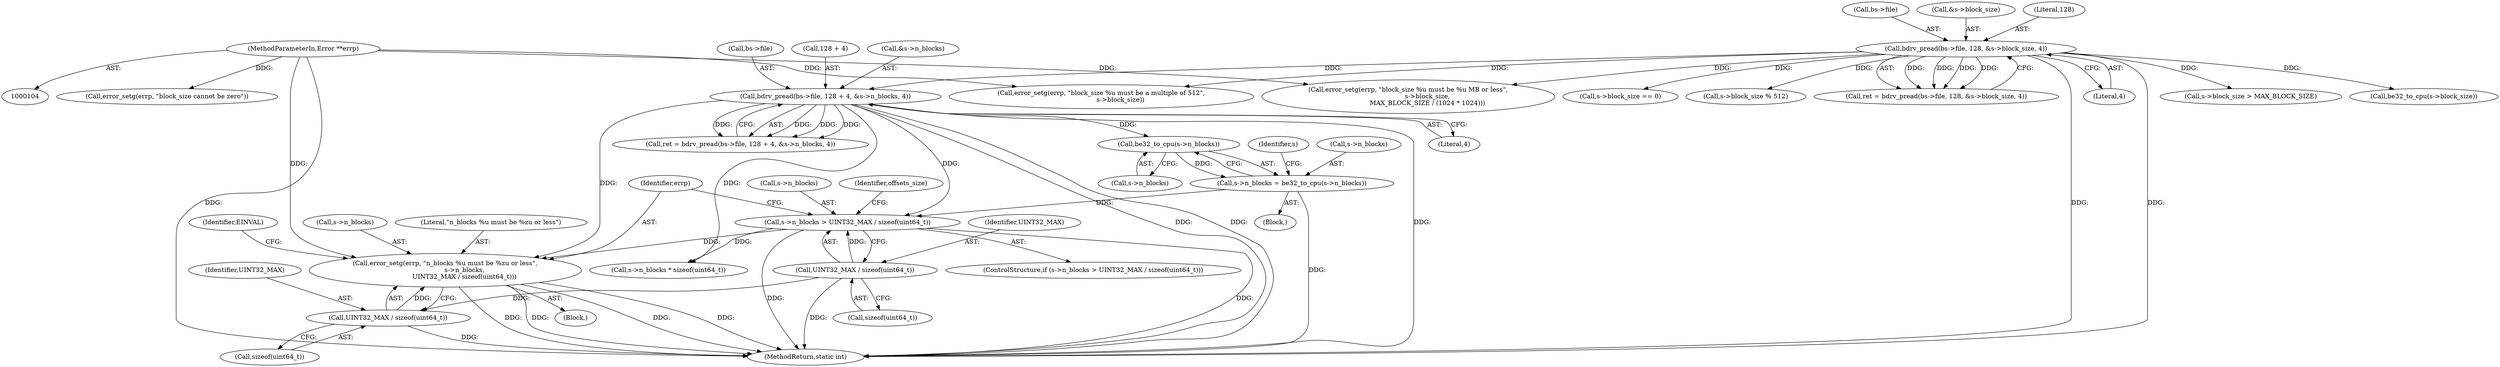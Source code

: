 digraph "0_qemu_509a41bab5306181044b5fff02eadf96d9c8676a@pointer" {
"1000244" [label="(Call,error_setg(errp, \"n_blocks %u must be %zu or less\",\n                   s->n_blocks,\n                   UINT32_MAX / sizeof(uint64_t)))"];
"1000108" [label="(MethodParameterIn,Error **errp)"];
"1000235" [label="(Call,s->n_blocks > UINT32_MAX / sizeof(uint64_t))"];
"1000226" [label="(Call,s->n_blocks = be32_to_cpu(s->n_blocks))"];
"1000230" [label="(Call,be32_to_cpu(s->n_blocks))"];
"1000207" [label="(Call,bdrv_pread(bs->file, 128 + 4, &s->n_blocks, 4))"];
"1000130" [label="(Call,bdrv_pread(bs->file, 128, &s->block_size, 4))"];
"1000239" [label="(Call,UINT32_MAX / sizeof(uint64_t))"];
"1000250" [label="(Call,UINT32_MAX / sizeof(uint64_t))"];
"1000241" [label="(Call,sizeof(uint64_t))"];
"1000208" [label="(Call,bs->file)"];
"1000236" [label="(Call,s->n_blocks)"];
"1000185" [label="(Call,s->block_size > MAX_BLOCK_SIZE)"];
"1000151" [label="(Call,be32_to_cpu(s->block_size))"];
"1000230" [label="(Call,be32_to_cpu(s->n_blocks))"];
"1000211" [label="(Call,128 + 4)"];
"1000247" [label="(Call,s->n_blocks)"];
"1000172" [label="(Call,s->block_size == 0)"];
"1000239" [label="(Call,UINT32_MAX / sizeof(uint64_t))"];
"1000178" [label="(Call,error_setg(errp, \"block_size cannot be zero\"))"];
"1000231" [label="(Call,s->n_blocks)"];
"1000234" [label="(ControlStructure,if (s->n_blocks > UINT32_MAX / sizeof(uint64_t)))"];
"1000218" [label="(Literal,4)"];
"1000130" [label="(Call,bdrv_pread(bs->file, 128, &s->block_size, 4))"];
"1000251" [label="(Identifier,UINT32_MAX)"];
"1000245" [label="(Identifier,errp)"];
"1000162" [label="(Call,error_setg(errp, \"block_size %u must be a multiple of 512\",\n                   s->block_size))"];
"1000235" [label="(Call,s->n_blocks > UINT32_MAX / sizeof(uint64_t))"];
"1000259" [label="(Call,s->n_blocks * sizeof(uint64_t))"];
"1000131" [label="(Call,bs->file)"];
"1000135" [label="(Call,&s->block_size)"];
"1000205" [label="(Call,ret = bdrv_pread(bs->file, 128 + 4, &s->n_blocks, 4))"];
"1000156" [label="(Call,s->block_size % 512)"];
"1000214" [label="(Call,&s->n_blocks)"];
"1000227" [label="(Call,s->n_blocks)"];
"1000237" [label="(Identifier,s)"];
"1000256" [label="(Identifier,EINVAL)"];
"1000244" [label="(Call,error_setg(errp, \"n_blocks %u must be %zu or less\",\n                   s->n_blocks,\n                   UINT32_MAX / sizeof(uint64_t)))"];
"1000226" [label="(Call,s->n_blocks = be32_to_cpu(s->n_blocks))"];
"1000139" [label="(Literal,4)"];
"1000109" [label="(Block,)"];
"1000252" [label="(Call,sizeof(uint64_t))"];
"1000108" [label="(MethodParameterIn,Error **errp)"];
"1000250" [label="(Call,UINT32_MAX / sizeof(uint64_t))"];
"1000246" [label="(Literal,\"n_blocks %u must be %zu or less\")"];
"1000243" [label="(Block,)"];
"1000191" [label="(Call,error_setg(errp, \"block_size %u must be %u MB or less\",\n                   s->block_size,\n                   MAX_BLOCK_SIZE / (1024 * 1024)))"];
"1000240" [label="(Identifier,UINT32_MAX)"];
"1000300" [label="(MethodReturn,static int)"];
"1000128" [label="(Call,ret = bdrv_pread(bs->file, 128, &s->block_size, 4))"];
"1000207" [label="(Call,bdrv_pread(bs->file, 128 + 4, &s->n_blocks, 4))"];
"1000258" [label="(Identifier,offsets_size)"];
"1000134" [label="(Literal,128)"];
"1000244" -> "1000243"  [label="AST: "];
"1000244" -> "1000250"  [label="CFG: "];
"1000245" -> "1000244"  [label="AST: "];
"1000246" -> "1000244"  [label="AST: "];
"1000247" -> "1000244"  [label="AST: "];
"1000250" -> "1000244"  [label="AST: "];
"1000256" -> "1000244"  [label="CFG: "];
"1000244" -> "1000300"  [label="DDG: "];
"1000244" -> "1000300"  [label="DDG: "];
"1000244" -> "1000300"  [label="DDG: "];
"1000244" -> "1000300"  [label="DDG: "];
"1000108" -> "1000244"  [label="DDG: "];
"1000235" -> "1000244"  [label="DDG: "];
"1000207" -> "1000244"  [label="DDG: "];
"1000250" -> "1000244"  [label="DDG: "];
"1000108" -> "1000104"  [label="AST: "];
"1000108" -> "1000300"  [label="DDG: "];
"1000108" -> "1000162"  [label="DDG: "];
"1000108" -> "1000178"  [label="DDG: "];
"1000108" -> "1000191"  [label="DDG: "];
"1000235" -> "1000234"  [label="AST: "];
"1000235" -> "1000239"  [label="CFG: "];
"1000236" -> "1000235"  [label="AST: "];
"1000239" -> "1000235"  [label="AST: "];
"1000245" -> "1000235"  [label="CFG: "];
"1000258" -> "1000235"  [label="CFG: "];
"1000235" -> "1000300"  [label="DDG: "];
"1000235" -> "1000300"  [label="DDG: "];
"1000226" -> "1000235"  [label="DDG: "];
"1000207" -> "1000235"  [label="DDG: "];
"1000239" -> "1000235"  [label="DDG: "];
"1000235" -> "1000259"  [label="DDG: "];
"1000226" -> "1000109"  [label="AST: "];
"1000226" -> "1000230"  [label="CFG: "];
"1000227" -> "1000226"  [label="AST: "];
"1000230" -> "1000226"  [label="AST: "];
"1000237" -> "1000226"  [label="CFG: "];
"1000226" -> "1000300"  [label="DDG: "];
"1000230" -> "1000226"  [label="DDG: "];
"1000230" -> "1000231"  [label="CFG: "];
"1000231" -> "1000230"  [label="AST: "];
"1000207" -> "1000230"  [label="DDG: "];
"1000207" -> "1000205"  [label="AST: "];
"1000207" -> "1000218"  [label="CFG: "];
"1000208" -> "1000207"  [label="AST: "];
"1000211" -> "1000207"  [label="AST: "];
"1000214" -> "1000207"  [label="AST: "];
"1000218" -> "1000207"  [label="AST: "];
"1000205" -> "1000207"  [label="CFG: "];
"1000207" -> "1000300"  [label="DDG: "];
"1000207" -> "1000300"  [label="DDG: "];
"1000207" -> "1000300"  [label="DDG: "];
"1000207" -> "1000205"  [label="DDG: "];
"1000207" -> "1000205"  [label="DDG: "];
"1000207" -> "1000205"  [label="DDG: "];
"1000207" -> "1000205"  [label="DDG: "];
"1000130" -> "1000207"  [label="DDG: "];
"1000207" -> "1000259"  [label="DDG: "];
"1000130" -> "1000128"  [label="AST: "];
"1000130" -> "1000139"  [label="CFG: "];
"1000131" -> "1000130"  [label="AST: "];
"1000134" -> "1000130"  [label="AST: "];
"1000135" -> "1000130"  [label="AST: "];
"1000139" -> "1000130"  [label="AST: "];
"1000128" -> "1000130"  [label="CFG: "];
"1000130" -> "1000300"  [label="DDG: "];
"1000130" -> "1000300"  [label="DDG: "];
"1000130" -> "1000128"  [label="DDG: "];
"1000130" -> "1000128"  [label="DDG: "];
"1000130" -> "1000128"  [label="DDG: "];
"1000130" -> "1000128"  [label="DDG: "];
"1000130" -> "1000151"  [label="DDG: "];
"1000130" -> "1000156"  [label="DDG: "];
"1000130" -> "1000162"  [label="DDG: "];
"1000130" -> "1000172"  [label="DDG: "];
"1000130" -> "1000185"  [label="DDG: "];
"1000130" -> "1000191"  [label="DDG: "];
"1000239" -> "1000241"  [label="CFG: "];
"1000240" -> "1000239"  [label="AST: "];
"1000241" -> "1000239"  [label="AST: "];
"1000239" -> "1000300"  [label="DDG: "];
"1000239" -> "1000250"  [label="DDG: "];
"1000250" -> "1000252"  [label="CFG: "];
"1000251" -> "1000250"  [label="AST: "];
"1000252" -> "1000250"  [label="AST: "];
"1000250" -> "1000300"  [label="DDG: "];
}
